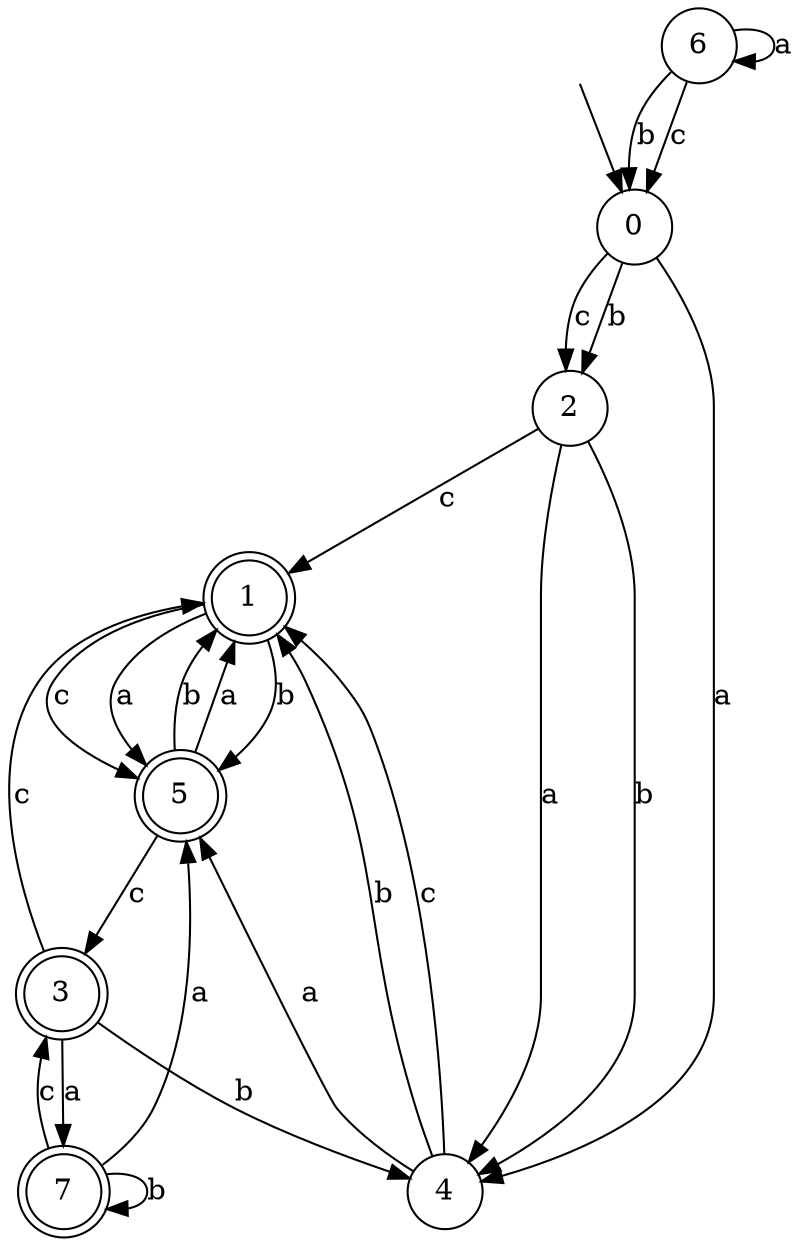 digraph g {
__start [label=""shape=none]
	0[shape="circle" label="0"]
	1[shape="doublecircle" label="1"]
	2[shape="circle" label="2"]
	3[shape="doublecircle" label="3"]
	4[shape="circle" label="4"]
	5[shape="doublecircle" label="5"]
	6[shape="circle" label="6"]
	7[shape="doublecircle" label="7"]
__start -> 0
	0->2 [label="b"]
	0->2 [label="c"]
	0->4 [label="a"]
	1->5 [label="b"]
	1->5 [label="c"]
	1->5 [label="a"]
	2->4 [label="b"]
	2->1 [label="c"]
	2->4 [label="a"]
	3->4 [label="b"]
	3->1 [label="c"]
	3->7 [label="a"]
	4->1 [label="b"]
	4->1 [label="c"]
	4->5 [label="a"]
	5->1 [label="b"]
	5->3 [label="c"]
	5->1 [label="a"]
	6->0 [label="b"]
	6->0 [label="c"]
	6->6 [label="a"]
	7->7 [label="b"]
	7->3 [label="c"]
	7->5 [label="a"]
}